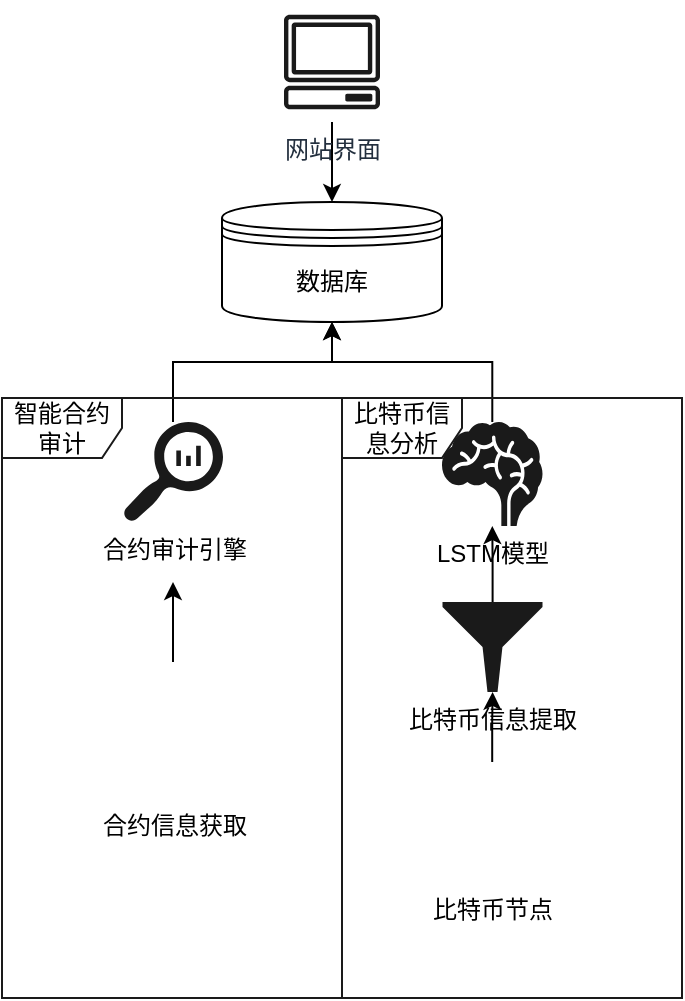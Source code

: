 <mxfile version="14.2.4" type="github">
  <diagram id="DMizLd6jPB5jcuzPNhlE" name="Page-1">
    <mxGraphModel dx="981" dy="574" grid="1" gridSize="10" guides="1" tooltips="1" connect="1" arrows="1" fold="1" page="1" pageScale="1" pageWidth="850" pageHeight="1100" math="0" shadow="0">
      <root>
        <mxCell id="0" />
        <mxCell id="1" parent="0" />
        <mxCell id="u1e_f7d8fE_HU2oM6N3n-2" value="数据库" style="shape=datastore;whiteSpace=wrap;html=1;" vertex="1" parent="1">
          <mxGeometry x="340" y="280" width="110" height="60" as="geometry" />
        </mxCell>
        <mxCell id="u1e_f7d8fE_HU2oM6N3n-8" value="" style="edgeStyle=orthogonalEdgeStyle;rounded=0;orthogonalLoop=1;jettySize=auto;html=1;" edge="1" parent="1" source="u1e_f7d8fE_HU2oM6N3n-3" target="u1e_f7d8fE_HU2oM6N3n-2">
          <mxGeometry relative="1" as="geometry" />
        </mxCell>
        <mxCell id="u1e_f7d8fE_HU2oM6N3n-3" value="网站界面" style="outlineConnect=0;fontColor=#232F3E;gradientColor=none;fillColor=#ffffff;dashed=0;verticalLabelPosition=bottom;verticalAlign=top;align=center;html=1;fontSize=12;fontStyle=0;aspect=fixed;shape=mxgraph.aws4.resourceIcon;resIcon=mxgraph.aws4.client;strokeColor=#1A1A1A;" vertex="1" parent="1">
          <mxGeometry x="365" y="180" width="60" height="60" as="geometry" />
        </mxCell>
        <mxCell id="u1e_f7d8fE_HU2oM6N3n-22" style="edgeStyle=orthogonalEdgeStyle;rounded=0;orthogonalLoop=1;jettySize=auto;html=1;" edge="1" parent="1" source="u1e_f7d8fE_HU2oM6N3n-6" target="u1e_f7d8fE_HU2oM6N3n-13">
          <mxGeometry relative="1" as="geometry">
            <mxPoint x="500" y="568.5" as="targetPoint" />
          </mxGeometry>
        </mxCell>
        <mxCell id="u1e_f7d8fE_HU2oM6N3n-6" value="比特币节点" style="shape=image;html=1;verticalAlign=top;verticalLabelPosition=bottom;labelBackgroundColor=#ffffff;imageAspect=0;aspect=fixed;image=https://cdn4.iconfinder.com/data/icons/cryptocoins/227/BTC-128.png" vertex="1" parent="1">
          <mxGeometry x="445.13" y="560" width="60" height="60" as="geometry" />
        </mxCell>
        <mxCell id="u1e_f7d8fE_HU2oM6N3n-28" style="edgeStyle=orthogonalEdgeStyle;rounded=0;orthogonalLoop=1;jettySize=auto;html=1;entryX=0.5;entryY=1;entryDx=0;entryDy=0;" edge="1" parent="1" source="u1e_f7d8fE_HU2oM6N3n-7" target="u1e_f7d8fE_HU2oM6N3n-2">
          <mxGeometry relative="1" as="geometry">
            <Array as="points">
              <mxPoint x="475" y="360" />
              <mxPoint x="395" y="360" />
            </Array>
          </mxGeometry>
        </mxCell>
        <mxCell id="u1e_f7d8fE_HU2oM6N3n-7" value="LSTM模型" style="shape=mxgraph.signs.healthcare.brain;html=1;pointerEvents=1;strokeColor=none;verticalLabelPosition=bottom;verticalAlign=top;align=center;fillColor=#1A1A1A;" vertex="1" parent="1">
          <mxGeometry x="450" y="390" width="50.25" height="52" as="geometry" />
        </mxCell>
        <mxCell id="u1e_f7d8fE_HU2oM6N3n-17" style="edgeStyle=orthogonalEdgeStyle;rounded=0;orthogonalLoop=1;jettySize=auto;html=1;entryX=0.5;entryY=1;entryDx=0;entryDy=0;" edge="1" parent="1" source="u1e_f7d8fE_HU2oM6N3n-10" target="u1e_f7d8fE_HU2oM6N3n-2">
          <mxGeometry relative="1" as="geometry">
            <Array as="points">
              <mxPoint x="315" y="360" />
              <mxPoint x="395" y="360" />
            </Array>
          </mxGeometry>
        </mxCell>
        <mxCell id="u1e_f7d8fE_HU2oM6N3n-10" value="合约审计引擎" style="pointerEvents=1;shadow=0;dashed=0;html=1;strokeColor=none;labelPosition=center;verticalLabelPosition=bottom;verticalAlign=top;align=center;shape=mxgraph.mscae.oms.log_search;fillColor=#1A1A1A;" vertex="1" parent="1">
          <mxGeometry x="290.5" y="390" width="50" height="50" as="geometry" />
        </mxCell>
        <mxCell id="u1e_f7d8fE_HU2oM6N3n-16" style="edgeStyle=orthogonalEdgeStyle;rounded=0;orthogonalLoop=1;jettySize=auto;html=1;" edge="1" parent="1" source="u1e_f7d8fE_HU2oM6N3n-12">
          <mxGeometry relative="1" as="geometry">
            <mxPoint x="315.5" y="470" as="targetPoint" />
          </mxGeometry>
        </mxCell>
        <mxCell id="u1e_f7d8fE_HU2oM6N3n-12" value="合约信息获取" style="shape=image;html=1;verticalAlign=top;verticalLabelPosition=bottom;labelBackgroundColor=#ffffff;imageAspect=0;aspect=fixed;image=https://cdn2.iconfinder.com/data/icons/free-solid-halloween-icons/24/Spider-128.png" vertex="1" parent="1">
          <mxGeometry x="281.5" y="510" width="68" height="68" as="geometry" />
        </mxCell>
        <mxCell id="u1e_f7d8fE_HU2oM6N3n-19" style="edgeStyle=orthogonalEdgeStyle;rounded=0;orthogonalLoop=1;jettySize=auto;html=1;" edge="1" parent="1" source="u1e_f7d8fE_HU2oM6N3n-13" target="u1e_f7d8fE_HU2oM6N3n-7">
          <mxGeometry relative="1" as="geometry">
            <mxPoint x="500" y="478.5" as="targetPoint" />
          </mxGeometry>
        </mxCell>
        <mxCell id="u1e_f7d8fE_HU2oM6N3n-13" value="比特币信息提取" style="aspect=fixed;pointerEvents=1;shadow=0;dashed=0;html=1;strokeColor=none;labelPosition=center;verticalLabelPosition=bottom;verticalAlign=top;align=center;shape=mxgraph.mscae.enterprise.filter;fillColor=#1A1A1A;" vertex="1" parent="1">
          <mxGeometry x="450.25" y="480" width="50" height="45" as="geometry" />
        </mxCell>
        <mxCell id="u1e_f7d8fE_HU2oM6N3n-24" value="智能合约审计" style="shape=umlFrame;whiteSpace=wrap;html=1;strokeColor=#1A1A1A;fillColor=#FFFFFF;" vertex="1" parent="1">
          <mxGeometry x="230" y="378" width="170" height="300" as="geometry" />
        </mxCell>
        <mxCell id="u1e_f7d8fE_HU2oM6N3n-26" value="比特币信息分析" style="shape=umlFrame;whiteSpace=wrap;html=1;strokeColor=#1A1A1A;fillColor=#FFFFFF;" vertex="1" parent="1">
          <mxGeometry x="400" y="378" width="170" height="300" as="geometry" />
        </mxCell>
      </root>
    </mxGraphModel>
  </diagram>
</mxfile>
